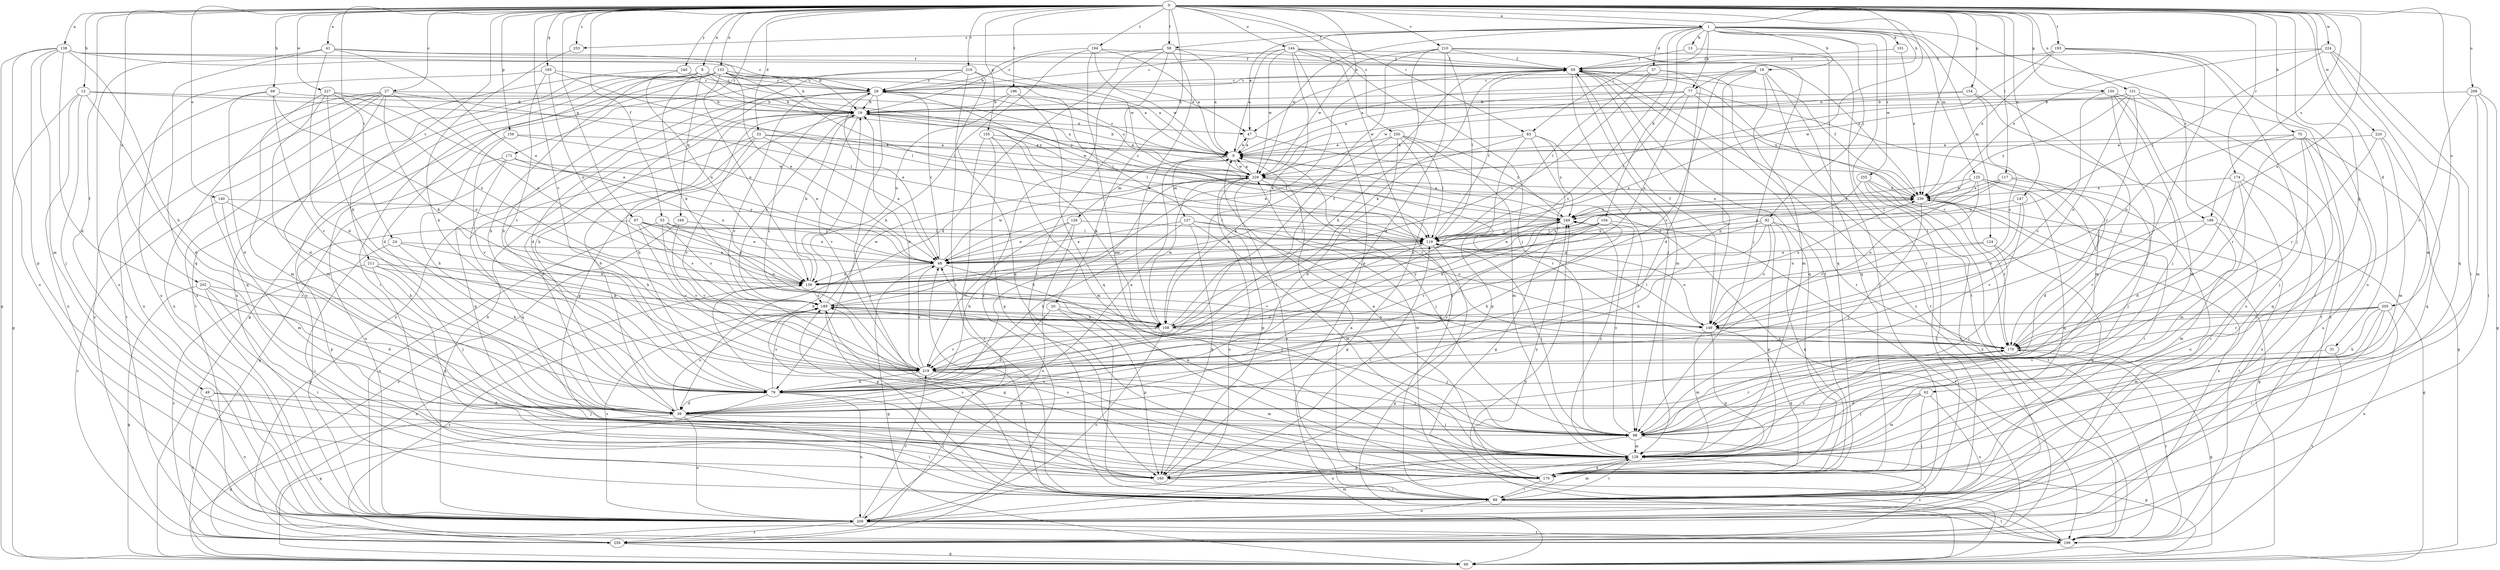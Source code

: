 strict digraph  {
0;
1;
8;
9;
12;
13;
18;
19;
20;
24;
27;
29;
31;
33;
37;
39;
41;
47;
48;
49;
53;
58;
59;
62;
67;
68;
69;
70;
77;
79;
83;
88;
92;
98;
101;
104;
108;
117;
119;
124;
125;
126;
127;
128;
131;
133;
138;
139;
140;
144;
147;
149;
150;
154;
155;
159;
160;
165;
169;
170;
171;
174;
179;
186;
189;
193;
194;
196;
199;
202;
205;
208;
209;
210;
211;
216;
219;
220;
224;
227;
229;
239;
240;
249;
250;
253;
255;
259;
0 -> 1  [label=a];
0 -> 8  [label=a];
0 -> 12  [label=b];
0 -> 20  [label=c];
0 -> 24  [label=c];
0 -> 27  [label=c];
0 -> 31  [label=d];
0 -> 33  [label=d];
0 -> 41  [label=e];
0 -> 47  [label=e];
0 -> 49  [label=f];
0 -> 53  [label=f];
0 -> 58  [label=f];
0 -> 62  [label=g];
0 -> 67  [label=g];
0 -> 69  [label=h];
0 -> 70  [label=h];
0 -> 77  [label=h];
0 -> 83  [label=i];
0 -> 117  [label=l];
0 -> 119  [label=l];
0 -> 131  [label=n];
0 -> 133  [label=n];
0 -> 138  [label=n];
0 -> 140  [label=o];
0 -> 144  [label=o];
0 -> 147  [label=o];
0 -> 149  [label=o];
0 -> 150  [label=p];
0 -> 154  [label=p];
0 -> 155  [label=p];
0 -> 159  [label=p];
0 -> 165  [label=q];
0 -> 171  [label=r];
0 -> 174  [label=r];
0 -> 186  [label=s];
0 -> 193  [label=t];
0 -> 194  [label=t];
0 -> 196  [label=t];
0 -> 202  [label=u];
0 -> 205  [label=u];
0 -> 208  [label=u];
0 -> 210  [label=v];
0 -> 211  [label=v];
0 -> 216  [label=v];
0 -> 219  [label=v];
0 -> 220  [label=w];
0 -> 224  [label=w];
0 -> 227  [label=w];
0 -> 239  [label=x];
0 -> 240  [label=y];
0 -> 250  [label=z];
0 -> 253  [label=z];
1 -> 13  [label=b];
1 -> 18  [label=b];
1 -> 37  [label=d];
1 -> 47  [label=e];
1 -> 58  [label=f];
1 -> 77  [label=h];
1 -> 83  [label=i];
1 -> 88  [label=i];
1 -> 92  [label=j];
1 -> 98  [label=j];
1 -> 101  [label=k];
1 -> 104  [label=k];
1 -> 124  [label=m];
1 -> 125  [label=m];
1 -> 186  [label=s];
1 -> 219  [label=v];
1 -> 229  [label=w];
1 -> 253  [label=z];
1 -> 255  [label=z];
8 -> 29  [label=c];
8 -> 47  [label=e];
8 -> 79  [label=h];
8 -> 108  [label=k];
8 -> 169  [label=q];
8 -> 199  [label=t];
8 -> 209  [label=u];
8 -> 239  [label=x];
8 -> 249  [label=y];
9 -> 19  [label=b];
9 -> 29  [label=c];
9 -> 47  [label=e];
9 -> 126  [label=m];
9 -> 127  [label=m];
9 -> 179  [label=r];
9 -> 229  [label=w];
12 -> 19  [label=b];
12 -> 39  [label=d];
12 -> 68  [label=g];
12 -> 98  [label=j];
12 -> 209  [label=u];
12 -> 239  [label=x];
13 -> 59  [label=f];
13 -> 199  [label=t];
18 -> 9  [label=a];
18 -> 29  [label=c];
18 -> 79  [label=h];
18 -> 88  [label=i];
18 -> 128  [label=m];
18 -> 170  [label=q];
18 -> 219  [label=v];
19 -> 47  [label=e];
19 -> 119  [label=l];
19 -> 160  [label=p];
19 -> 189  [label=s];
19 -> 219  [label=v];
20 -> 39  [label=d];
20 -> 88  [label=i];
20 -> 149  [label=o];
20 -> 160  [label=p];
24 -> 48  [label=e];
24 -> 79  [label=h];
24 -> 88  [label=i];
24 -> 108  [label=k];
27 -> 19  [label=b];
27 -> 108  [label=k];
27 -> 119  [label=l];
27 -> 128  [label=m];
27 -> 139  [label=n];
27 -> 170  [label=q];
27 -> 199  [label=t];
27 -> 209  [label=u];
27 -> 259  [label=z];
29 -> 19  [label=b];
29 -> 48  [label=e];
29 -> 79  [label=h];
29 -> 88  [label=i];
29 -> 119  [label=l];
29 -> 219  [label=v];
29 -> 259  [label=z];
31 -> 199  [label=t];
31 -> 219  [label=v];
33 -> 9  [label=a];
33 -> 39  [label=d];
33 -> 48  [label=e];
33 -> 170  [label=q];
33 -> 219  [label=v];
33 -> 229  [label=w];
37 -> 29  [label=c];
37 -> 39  [label=d];
37 -> 119  [label=l];
37 -> 189  [label=s];
37 -> 259  [label=z];
39 -> 9  [label=a];
39 -> 19  [label=b];
39 -> 68  [label=g];
39 -> 88  [label=i];
39 -> 98  [label=j];
39 -> 189  [label=s];
39 -> 209  [label=u];
39 -> 249  [label=y];
41 -> 19  [label=b];
41 -> 39  [label=d];
41 -> 48  [label=e];
41 -> 59  [label=f];
41 -> 170  [label=q];
41 -> 209  [label=u];
47 -> 9  [label=a];
47 -> 259  [label=z];
48 -> 29  [label=c];
48 -> 68  [label=g];
48 -> 98  [label=j];
48 -> 139  [label=n];
48 -> 229  [label=w];
48 -> 239  [label=x];
49 -> 39  [label=d];
49 -> 98  [label=j];
49 -> 199  [label=t];
49 -> 209  [label=u];
53 -> 48  [label=e];
53 -> 119  [label=l];
53 -> 149  [label=o];
53 -> 189  [label=s];
53 -> 209  [label=u];
53 -> 219  [label=v];
58 -> 9  [label=a];
58 -> 29  [label=c];
58 -> 39  [label=d];
58 -> 59  [label=f];
58 -> 88  [label=i];
58 -> 108  [label=k];
58 -> 259  [label=z];
59 -> 29  [label=c];
59 -> 98  [label=j];
59 -> 108  [label=k];
59 -> 128  [label=m];
59 -> 149  [label=o];
59 -> 170  [label=q];
59 -> 179  [label=r];
59 -> 199  [label=t];
62 -> 39  [label=d];
62 -> 88  [label=i];
62 -> 98  [label=j];
62 -> 128  [label=m];
62 -> 209  [label=u];
67 -> 48  [label=e];
67 -> 119  [label=l];
67 -> 139  [label=n];
67 -> 160  [label=p];
67 -> 189  [label=s];
67 -> 219  [label=v];
69 -> 19  [label=b];
69 -> 39  [label=d];
69 -> 149  [label=o];
69 -> 209  [label=u];
69 -> 219  [label=v];
70 -> 9  [label=a];
70 -> 68  [label=g];
70 -> 98  [label=j];
70 -> 139  [label=n];
70 -> 170  [label=q];
70 -> 179  [label=r];
70 -> 209  [label=u];
77 -> 9  [label=a];
77 -> 19  [label=b];
77 -> 119  [label=l];
77 -> 128  [label=m];
77 -> 139  [label=n];
77 -> 229  [label=w];
77 -> 239  [label=x];
79 -> 19  [label=b];
79 -> 39  [label=d];
79 -> 68  [label=g];
79 -> 88  [label=i];
79 -> 189  [label=s];
79 -> 209  [label=u];
83 -> 9  [label=a];
83 -> 48  [label=e];
83 -> 68  [label=g];
83 -> 98  [label=j];
83 -> 160  [label=p];
83 -> 249  [label=y];
88 -> 9  [label=a];
88 -> 19  [label=b];
88 -> 128  [label=m];
88 -> 199  [label=t];
88 -> 209  [label=u];
92 -> 79  [label=h];
92 -> 119  [label=l];
92 -> 139  [label=n];
92 -> 149  [label=o];
92 -> 160  [label=p];
92 -> 170  [label=q];
92 -> 179  [label=r];
98 -> 68  [label=g];
98 -> 128  [label=m];
98 -> 179  [label=r];
98 -> 209  [label=u];
98 -> 249  [label=y];
101 -> 59  [label=f];
101 -> 239  [label=x];
104 -> 48  [label=e];
104 -> 79  [label=h];
104 -> 119  [label=l];
104 -> 139  [label=n];
104 -> 199  [label=t];
104 -> 219  [label=v];
108 -> 59  [label=f];
108 -> 98  [label=j];
108 -> 119  [label=l];
108 -> 189  [label=s];
108 -> 209  [label=u];
108 -> 219  [label=v];
108 -> 229  [label=w];
108 -> 249  [label=y];
117 -> 39  [label=d];
117 -> 48  [label=e];
117 -> 98  [label=j];
117 -> 119  [label=l];
117 -> 239  [label=x];
119 -> 48  [label=e];
119 -> 59  [label=f];
119 -> 68  [label=g];
119 -> 98  [label=j];
119 -> 149  [label=o];
119 -> 219  [label=v];
124 -> 48  [label=e];
124 -> 98  [label=j];
124 -> 139  [label=n];
124 -> 170  [label=q];
125 -> 88  [label=i];
125 -> 149  [label=o];
125 -> 170  [label=q];
125 -> 209  [label=u];
125 -> 219  [label=v];
125 -> 239  [label=x];
125 -> 249  [label=y];
126 -> 48  [label=e];
126 -> 79  [label=h];
126 -> 119  [label=l];
126 -> 209  [label=u];
126 -> 219  [label=v];
127 -> 48  [label=e];
127 -> 79  [label=h];
127 -> 119  [label=l];
127 -> 128  [label=m];
127 -> 149  [label=o];
127 -> 160  [label=p];
128 -> 9  [label=a];
128 -> 48  [label=e];
128 -> 88  [label=i];
128 -> 160  [label=p];
128 -> 170  [label=q];
128 -> 179  [label=r];
128 -> 189  [label=s];
128 -> 249  [label=y];
128 -> 259  [label=z];
131 -> 19  [label=b];
131 -> 88  [label=i];
131 -> 149  [label=o];
131 -> 179  [label=r];
131 -> 229  [label=w];
131 -> 249  [label=y];
131 -> 259  [label=z];
133 -> 9  [label=a];
133 -> 19  [label=b];
133 -> 29  [label=c];
133 -> 39  [label=d];
133 -> 48  [label=e];
133 -> 68  [label=g];
133 -> 88  [label=i];
133 -> 119  [label=l];
133 -> 139  [label=n];
133 -> 209  [label=u];
138 -> 29  [label=c];
138 -> 39  [label=d];
138 -> 59  [label=f];
138 -> 68  [label=g];
138 -> 79  [label=h];
138 -> 128  [label=m];
138 -> 160  [label=p];
138 -> 209  [label=u];
138 -> 229  [label=w];
139 -> 19  [label=b];
139 -> 160  [label=p];
139 -> 189  [label=s];
140 -> 79  [label=h];
140 -> 128  [label=m];
140 -> 249  [label=y];
140 -> 259  [label=z];
144 -> 9  [label=a];
144 -> 29  [label=c];
144 -> 59  [label=f];
144 -> 98  [label=j];
144 -> 108  [label=k];
144 -> 160  [label=p];
144 -> 199  [label=t];
144 -> 229  [label=w];
144 -> 239  [label=x];
147 -> 149  [label=o];
147 -> 219  [label=v];
147 -> 249  [label=y];
149 -> 59  [label=f];
149 -> 119  [label=l];
149 -> 128  [label=m];
149 -> 160  [label=p];
149 -> 170  [label=q];
149 -> 179  [label=r];
150 -> 19  [label=b];
150 -> 98  [label=j];
150 -> 128  [label=m];
150 -> 199  [label=t];
150 -> 209  [label=u];
150 -> 219  [label=v];
154 -> 19  [label=b];
154 -> 98  [label=j];
154 -> 149  [label=o];
154 -> 229  [label=w];
155 -> 9  [label=a];
155 -> 108  [label=k];
155 -> 128  [label=m];
155 -> 160  [label=p];
155 -> 259  [label=z];
159 -> 9  [label=a];
159 -> 48  [label=e];
159 -> 79  [label=h];
159 -> 219  [label=v];
160 -> 88  [label=i];
160 -> 119  [label=l];
160 -> 189  [label=s];
165 -> 29  [label=c];
165 -> 119  [label=l];
165 -> 139  [label=n];
165 -> 209  [label=u];
165 -> 219  [label=v];
169 -> 119  [label=l];
169 -> 219  [label=v];
169 -> 259  [label=z];
170 -> 59  [label=f];
170 -> 88  [label=i];
170 -> 189  [label=s];
170 -> 229  [label=w];
170 -> 249  [label=y];
171 -> 68  [label=g];
171 -> 139  [label=n];
171 -> 170  [label=q];
171 -> 209  [label=u];
171 -> 229  [label=w];
174 -> 39  [label=d];
174 -> 88  [label=i];
174 -> 128  [label=m];
174 -> 209  [label=u];
174 -> 239  [label=x];
179 -> 68  [label=g];
179 -> 219  [label=v];
186 -> 68  [label=g];
186 -> 119  [label=l];
186 -> 128  [label=m];
186 -> 179  [label=r];
189 -> 59  [label=f];
189 -> 108  [label=k];
189 -> 149  [label=o];
189 -> 170  [label=q];
189 -> 179  [label=r];
189 -> 229  [label=w];
189 -> 239  [label=x];
193 -> 59  [label=f];
193 -> 98  [label=j];
193 -> 179  [label=r];
193 -> 209  [label=u];
193 -> 229  [label=w];
193 -> 239  [label=x];
194 -> 9  [label=a];
194 -> 19  [label=b];
194 -> 59  [label=f];
194 -> 79  [label=h];
194 -> 128  [label=m];
194 -> 229  [label=w];
196 -> 19  [label=b];
196 -> 139  [label=n];
196 -> 170  [label=q];
196 -> 179  [label=r];
199 -> 48  [label=e];
199 -> 179  [label=r];
199 -> 249  [label=y];
202 -> 39  [label=d];
202 -> 68  [label=g];
202 -> 88  [label=i];
202 -> 160  [label=p];
202 -> 189  [label=s];
205 -> 79  [label=h];
205 -> 88  [label=i];
205 -> 108  [label=k];
205 -> 128  [label=m];
205 -> 149  [label=o];
205 -> 179  [label=r];
205 -> 209  [label=u];
208 -> 19  [label=b];
208 -> 68  [label=g];
208 -> 88  [label=i];
208 -> 128  [label=m];
208 -> 179  [label=r];
209 -> 19  [label=b];
209 -> 128  [label=m];
209 -> 189  [label=s];
209 -> 199  [label=t];
209 -> 219  [label=v];
209 -> 259  [label=z];
210 -> 39  [label=d];
210 -> 59  [label=f];
210 -> 79  [label=h];
210 -> 98  [label=j];
210 -> 119  [label=l];
210 -> 170  [label=q];
210 -> 219  [label=v];
210 -> 229  [label=w];
211 -> 98  [label=j];
211 -> 108  [label=k];
211 -> 139  [label=n];
211 -> 170  [label=q];
211 -> 259  [label=z];
216 -> 9  [label=a];
216 -> 29  [label=c];
216 -> 39  [label=d];
216 -> 79  [label=h];
216 -> 88  [label=i];
216 -> 170  [label=q];
219 -> 19  [label=b];
219 -> 29  [label=c];
219 -> 48  [label=e];
219 -> 79  [label=h];
219 -> 98  [label=j];
219 -> 128  [label=m];
220 -> 9  [label=a];
220 -> 128  [label=m];
220 -> 170  [label=q];
220 -> 179  [label=r];
224 -> 59  [label=f];
224 -> 88  [label=i];
224 -> 119  [label=l];
224 -> 128  [label=m];
224 -> 170  [label=q];
224 -> 239  [label=x];
227 -> 19  [label=b];
227 -> 39  [label=d];
227 -> 48  [label=e];
227 -> 108  [label=k];
227 -> 128  [label=m];
227 -> 139  [label=n];
229 -> 9  [label=a];
229 -> 29  [label=c];
229 -> 79  [label=h];
229 -> 88  [label=i];
229 -> 98  [label=j];
229 -> 160  [label=p];
229 -> 179  [label=r];
229 -> 209  [label=u];
229 -> 239  [label=x];
239 -> 19  [label=b];
239 -> 59  [label=f];
239 -> 68  [label=g];
239 -> 98  [label=j];
239 -> 179  [label=r];
239 -> 199  [label=t];
239 -> 249  [label=y];
240 -> 29  [label=c];
240 -> 139  [label=n];
240 -> 209  [label=u];
240 -> 249  [label=y];
249 -> 9  [label=a];
249 -> 48  [label=e];
249 -> 108  [label=k];
249 -> 119  [label=l];
249 -> 239  [label=x];
250 -> 9  [label=a];
250 -> 39  [label=d];
250 -> 68  [label=g];
250 -> 108  [label=k];
250 -> 119  [label=l];
250 -> 128  [label=m];
250 -> 249  [label=y];
253 -> 79  [label=h];
255 -> 88  [label=i];
255 -> 139  [label=n];
255 -> 199  [label=t];
255 -> 209  [label=u];
255 -> 239  [label=x];
259 -> 68  [label=g];
259 -> 139  [label=n];
259 -> 189  [label=s];
259 -> 239  [label=x];
}
